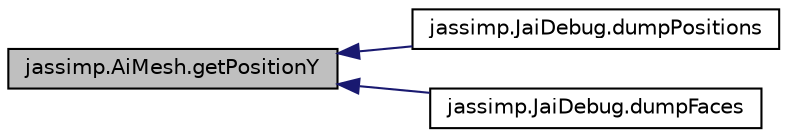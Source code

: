 digraph "jassimp.AiMesh.getPositionY"
{
  edge [fontname="Helvetica",fontsize="10",labelfontname="Helvetica",labelfontsize="10"];
  node [fontname="Helvetica",fontsize="10",shape=record];
  rankdir="LR";
  Node1 [label="jassimp.AiMesh.getPositionY",height=0.2,width=0.4,color="black", fillcolor="grey75", style="filled", fontcolor="black"];
  Node1 -> Node2 [dir="back",color="midnightblue",fontsize="10",style="solid"];
  Node2 [label="jassimp.JaiDebug.dumpPositions",height=0.2,width=0.4,color="black", fillcolor="white", style="filled",URL="$classjassimp_1_1_jai_debug.html#acd07a12e63cc6ee32c41a9d57f610f47"];
  Node1 -> Node3 [dir="back",color="midnightblue",fontsize="10",style="solid"];
  Node3 [label="jassimp.JaiDebug.dumpFaces",height=0.2,width=0.4,color="black", fillcolor="white", style="filled",URL="$classjassimp_1_1_jai_debug.html#abeab51b27d7cc0469c3dbe513d1ba012"];
}
